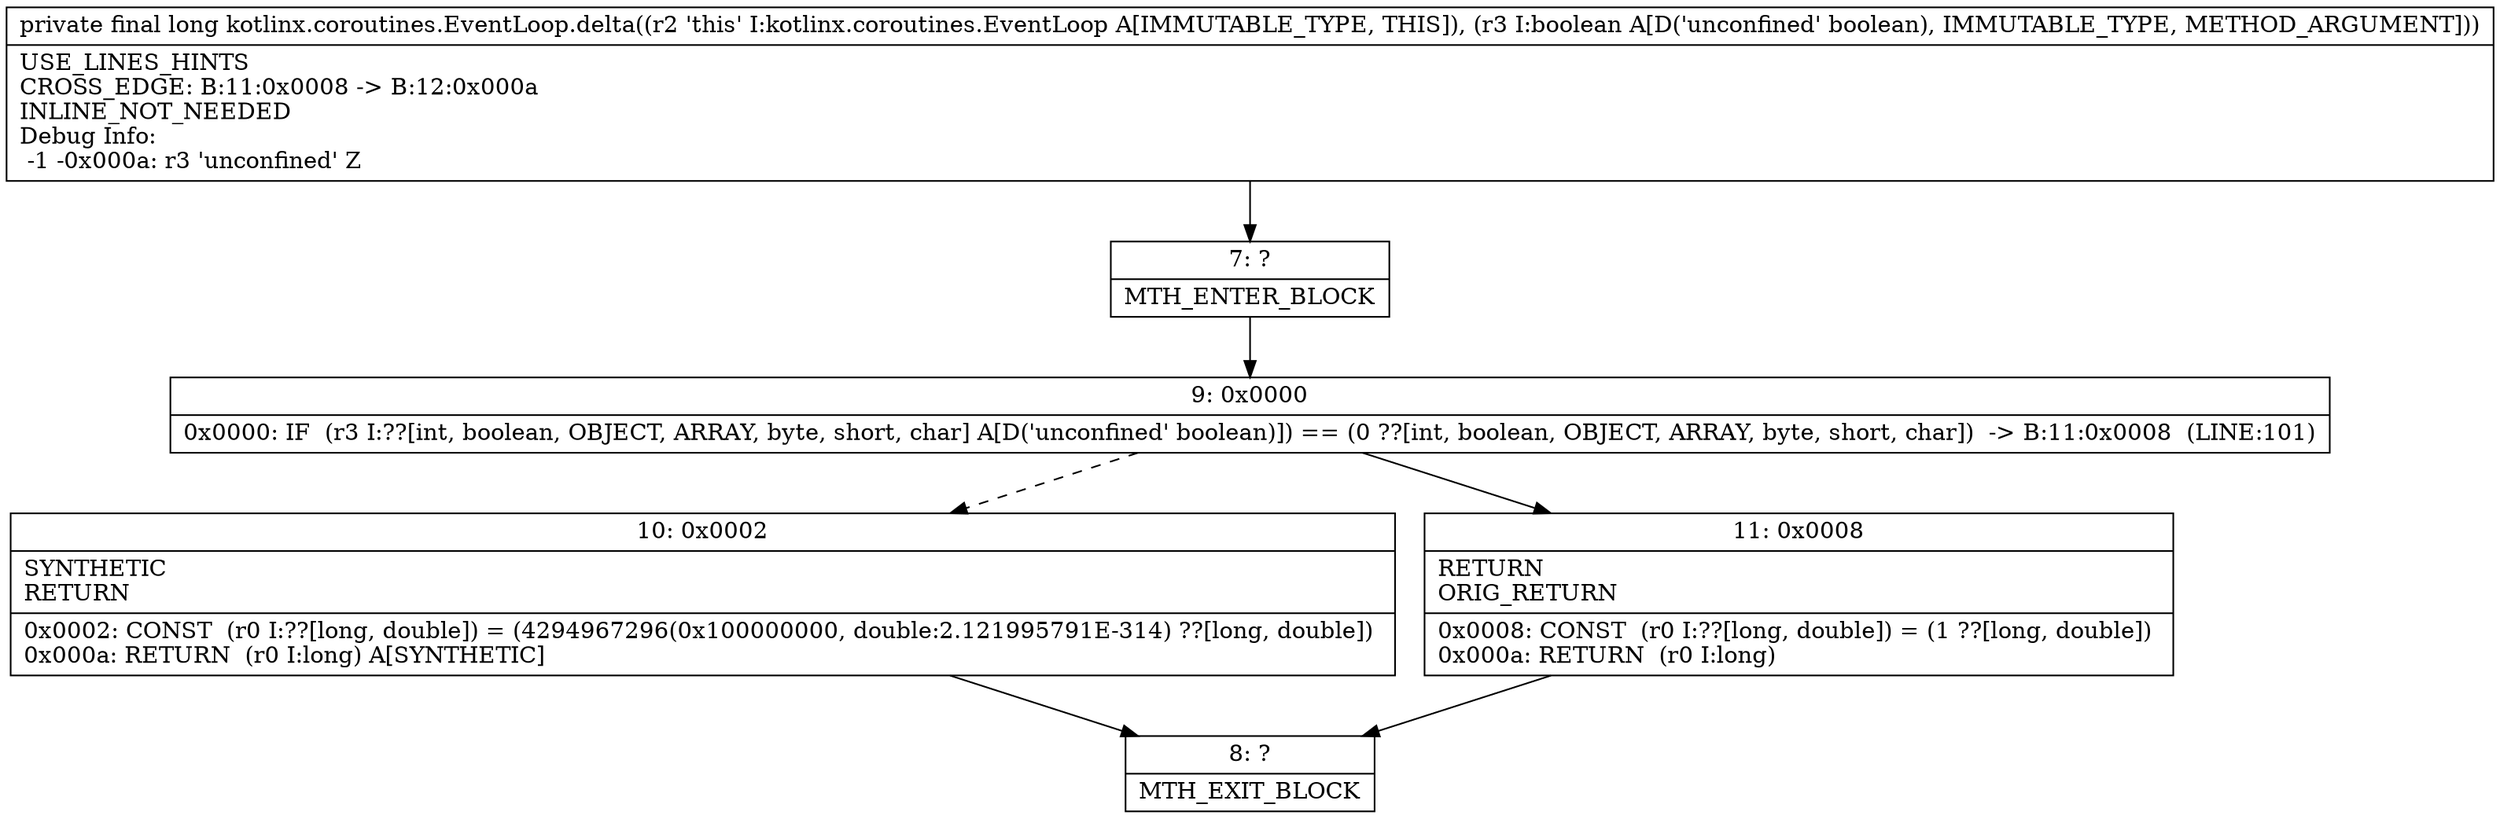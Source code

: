 digraph "CFG forkotlinx.coroutines.EventLoop.delta(Z)J" {
Node_7 [shape=record,label="{7\:\ ?|MTH_ENTER_BLOCK\l}"];
Node_9 [shape=record,label="{9\:\ 0x0000|0x0000: IF  (r3 I:??[int, boolean, OBJECT, ARRAY, byte, short, char] A[D('unconfined' boolean)]) == (0 ??[int, boolean, OBJECT, ARRAY, byte, short, char])  \-\> B:11:0x0008  (LINE:101)\l}"];
Node_10 [shape=record,label="{10\:\ 0x0002|SYNTHETIC\lRETURN\l|0x0002: CONST  (r0 I:??[long, double]) = (4294967296(0x100000000, double:2.121995791E\-314) ??[long, double]) \l0x000a: RETURN  (r0 I:long) A[SYNTHETIC]\l}"];
Node_8 [shape=record,label="{8\:\ ?|MTH_EXIT_BLOCK\l}"];
Node_11 [shape=record,label="{11\:\ 0x0008|RETURN\lORIG_RETURN\l|0x0008: CONST  (r0 I:??[long, double]) = (1 ??[long, double]) \l0x000a: RETURN  (r0 I:long) \l}"];
MethodNode[shape=record,label="{private final long kotlinx.coroutines.EventLoop.delta((r2 'this' I:kotlinx.coroutines.EventLoop A[IMMUTABLE_TYPE, THIS]), (r3 I:boolean A[D('unconfined' boolean), IMMUTABLE_TYPE, METHOD_ARGUMENT]))  | USE_LINES_HINTS\lCROSS_EDGE: B:11:0x0008 \-\> B:12:0x000a\lINLINE_NOT_NEEDED\lDebug Info:\l  \-1 \-0x000a: r3 'unconfined' Z\l}"];
MethodNode -> Node_7;Node_7 -> Node_9;
Node_9 -> Node_10[style=dashed];
Node_9 -> Node_11;
Node_10 -> Node_8;
Node_11 -> Node_8;
}

